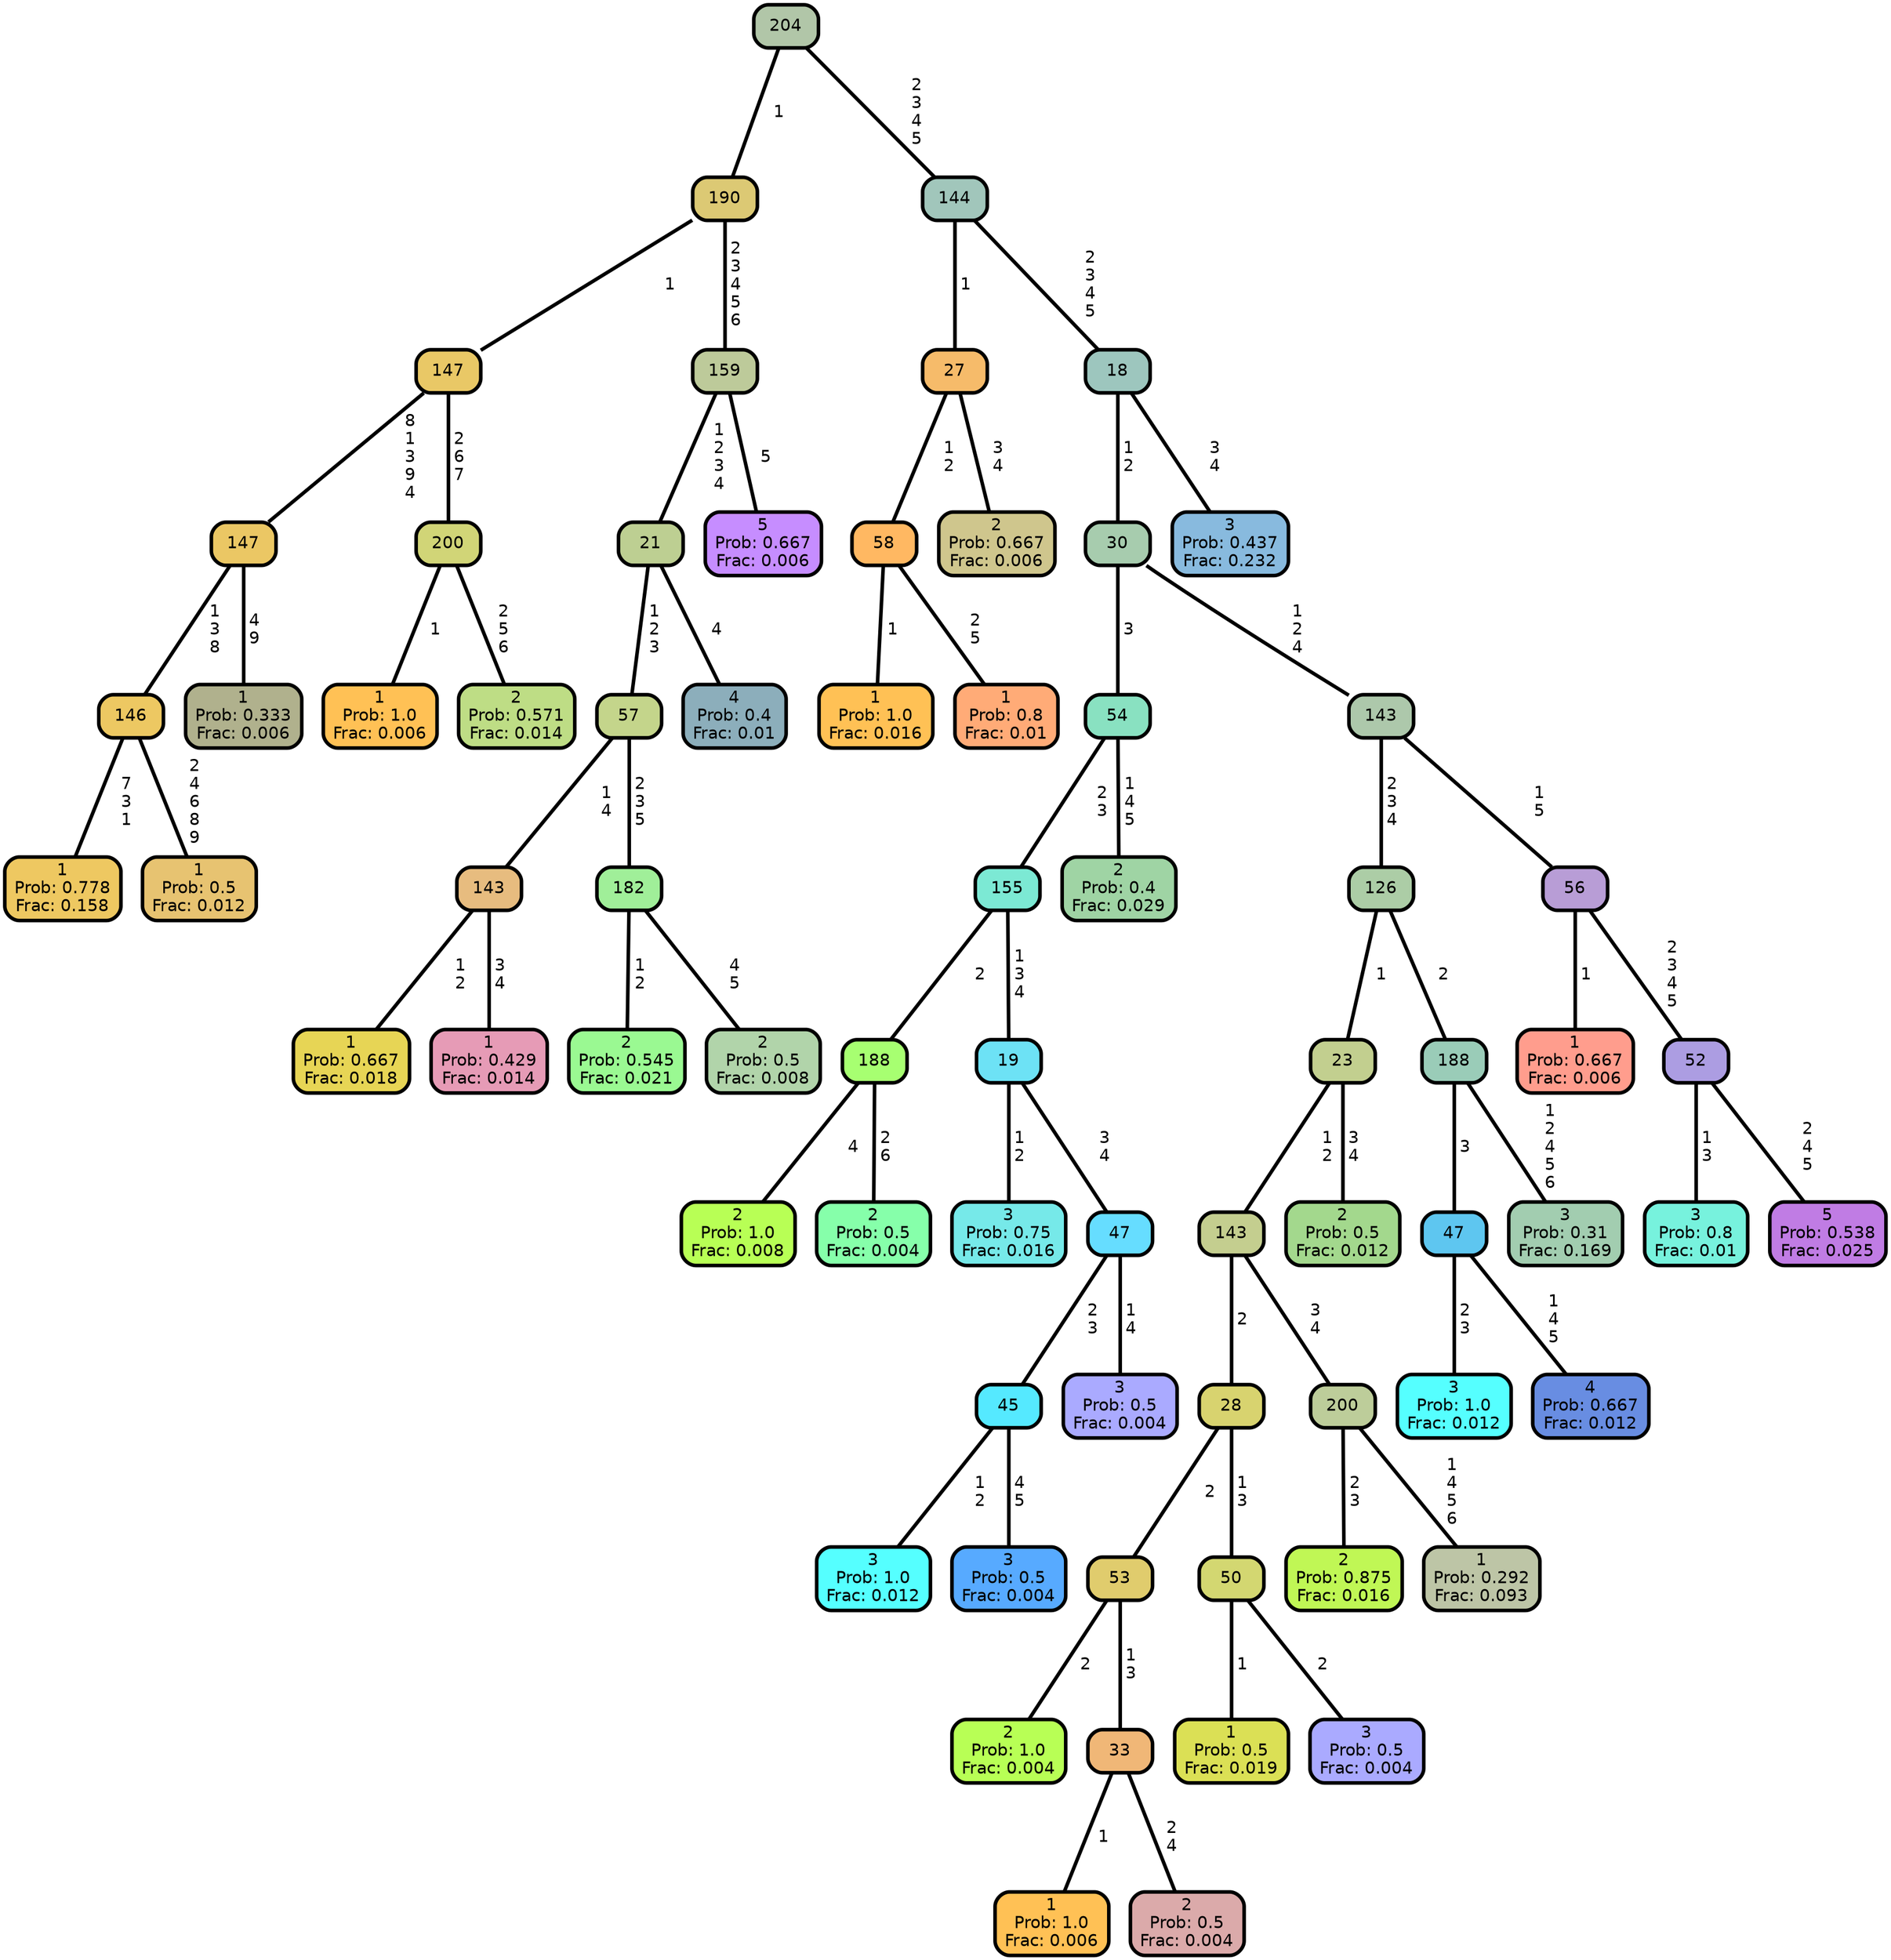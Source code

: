 graph Tree {
node [shape=box, style="filled, rounded",color="black",penwidth="3",fontcolor="black",                 fontname=helvetica] ;
graph [ranksep="0 equally", splines=straight,                 bgcolor=transparent, dpi=200] ;
edge [fontname=helvetica, color=black] ;
0 [label="1
Prob: 0.778
Frac: 0.158", fillcolor="#eec861"] ;
1 [label="146", fillcolor="#edc862"] ;
2 [label="1
Prob: 0.5
Frac: 0.012", fillcolor="#e7c371"] ;
3 [label="147", fillcolor="#ebc764"] ;
4 [label="1
Prob: 0.333
Frac: 0.006", fillcolor="#b0b18d"] ;
5 [label="147", fillcolor="#e9c866"] ;
6 [label="1
Prob: 1.0
Frac: 0.006", fillcolor="#ffc155"] ;
7 [label="200", fillcolor="#d1d577"] ;
8 [label="2
Prob: 0.571
Frac: 0.014", fillcolor="#bedd85"] ;
9 [label="190", fillcolor="#dcc974"] ;
10 [label="1
Prob: 0.667
Frac: 0.018", fillcolor="#e7d555"] ;
11 [label="143", fillcolor="#e7bc7f"] ;
12 [label="1
Prob: 0.429
Frac: 0.014", fillcolor="#e69bb6"] ;
13 [label="57", fillcolor="#c4d58b"] ;
14 [label="2
Prob: 0.545
Frac: 0.021", fillcolor="#9af992"] ;
15 [label="182", fillcolor="#a0ef99"] ;
16 [label="2
Prob: 0.5
Frac: 0.008", fillcolor="#b1d4aa"] ;
17 [label="21", fillcolor="#bdcf92"] ;
18 [label="4
Prob: 0.4
Frac: 0.01", fillcolor="#8caebb"] ;
19 [label="159", fillcolor="#bdca9a"] ;
20 [label="5
Prob: 0.667
Frac: 0.006", fillcolor="#c68dff"] ;
21 [label="204", fillcolor="#b1c6a8"] ;
22 [label="1
Prob: 1.0
Frac: 0.016", fillcolor="#ffc155"] ;
23 [label="58", fillcolor="#ffb862"] ;
24 [label="1
Prob: 0.8
Frac: 0.01", fillcolor="#ffab77"] ;
25 [label="27", fillcolor="#f6bb6a"] ;
26 [label="2
Prob: 0.667
Frac: 0.006", fillcolor="#cfc68d"] ;
27 [label="144", fillcolor="#a1c6bb"] ;
28 [label="2
Prob: 1.0
Frac: 0.008", fillcolor="#b8ff55"] ;
29 [label="188", fillcolor="#a7ff71"] ;
30 [label="2
Prob: 0.5
Frac: 0.004", fillcolor="#86ffaa"] ;
31 [label="155", fillcolor="#7ce9d4"] ;
32 [label="3
Prob: 0.75
Frac: 0.016", fillcolor="#76e9e9"] ;
33 [label="19", fillcolor="#6de2f5"] ;
34 [label="3
Prob: 1.0
Frac: 0.012", fillcolor="#55ffff"] ;
35 [label="45", fillcolor="#55e9ff"] ;
36 [label="3
Prob: 0.5
Frac: 0.004", fillcolor="#57aaff"] ;
37 [label="47", fillcolor="#66ddff"] ;
38 [label="3
Prob: 0.5
Frac: 0.004", fillcolor="#aaaaff"] ;
39 [label="54", fillcolor="#89e1c1"] ;
40 [label="2
Prob: 0.4
Frac: 0.029", fillcolor="#9fd4a4"] ;
41 [label="30", fillcolor="#a7ccae"] ;
42 [label="2
Prob: 1.0
Frac: 0.004", fillcolor="#b8ff55"] ;
43 [label="53", fillcolor="#e0cc6d"] ;
44 [label="1
Prob: 1.0
Frac: 0.006", fillcolor="#ffc155"] ;
45 [label="33", fillcolor="#f0b777"] ;
46 [label="2
Prob: 0.5
Frac: 0.004", fillcolor="#dbaaaa"] ;
47 [label="28", fillcolor="#d8d36f"] ;
48 [label="1
Prob: 0.5
Frac: 0.019", fillcolor="#dbe055"] ;
49 [label="50", fillcolor="#d3d771"] ;
50 [label="3
Prob: 0.5
Frac: 0.004", fillcolor="#aaaaff"] ;
51 [label="143", fillcolor="#c4ce8f"] ;
52 [label="2
Prob: 0.875
Frac: 0.016", fillcolor="#c0f755"] ;
53 [label="200", fillcolor="#bdcd9a"] ;
54 [label="1
Prob: 0.292
Frac: 0.093", fillcolor="#bdc5a6"] ;
55 [label="23", fillcolor="#c2cf8f"] ;
56 [label="2
Prob: 0.5
Frac: 0.012", fillcolor="#a3d88d"] ;
57 [label="126", fillcolor="#accda6"] ;
58 [label="3
Prob: 1.0
Frac: 0.012", fillcolor="#55ffff"] ;
59 [label="47", fillcolor="#5ec6f0"] ;
60 [label="4
Prob: 0.667
Frac: 0.012", fillcolor="#688de2"] ;
61 [label="188", fillcolor="#9accb8"] ;
62 [label="3
Prob: 0.31
Frac: 0.169", fillcolor="#a2cdb0"] ;
63 [label="143", fillcolor="#adc8ab"] ;
64 [label="1
Prob: 0.667
Frac: 0.006", fillcolor="#ff9d8d"] ;
65 [label="56", fillcolor="#b89dd6"] ;
66 [label="3
Prob: 0.8
Frac: 0.01", fillcolor="#77f2dd"] ;
67 [label="52", fillcolor="#ac9de2"] ;
68 [label="5
Prob: 0.538
Frac: 0.025", fillcolor="#c07ce4"] ;
69 [label="18", fillcolor="#9dc6be"] ;
70 [label="3
Prob: 0.437
Frac: 0.232", fillcolor="#88bade"] ;
1 -- 0 [label=" 7\n 3\n 1",penwidth=3] ;
1 -- 2 [label=" 2\n 4\n 6\n 8\n 9",penwidth=3] ;
3 -- 1 [label=" 1\n 3\n 8",penwidth=3] ;
3 -- 4 [label=" 4\n 9",penwidth=3] ;
5 -- 3 [label=" 8\n 1\n 3\n 9\n 4",penwidth=3] ;
5 -- 7 [label=" 2\n 6\n 7",penwidth=3] ;
7 -- 6 [label=" 1",penwidth=3] ;
7 -- 8 [label=" 2\n 5\n 6",penwidth=3] ;
9 -- 5 [label=" 1",penwidth=3] ;
9 -- 19 [label=" 2\n 3\n 4\n 5\n 6",penwidth=3] ;
11 -- 10 [label=" 1\n 2",penwidth=3] ;
11 -- 12 [label=" 3\n 4",penwidth=3] ;
13 -- 11 [label=" 1\n 4",penwidth=3] ;
13 -- 15 [label=" 2\n 3\n 5",penwidth=3] ;
15 -- 14 [label=" 1\n 2",penwidth=3] ;
15 -- 16 [label=" 4\n 5",penwidth=3] ;
17 -- 13 [label=" 1\n 2\n 3",penwidth=3] ;
17 -- 18 [label=" 4",penwidth=3] ;
19 -- 17 [label=" 1\n 2\n 3\n 4",penwidth=3] ;
19 -- 20 [label=" 5",penwidth=3] ;
21 -- 9 [label=" 1",penwidth=3] ;
21 -- 27 [label=" 2\n 3\n 4\n 5",penwidth=3] ;
23 -- 22 [label=" 1",penwidth=3] ;
23 -- 24 [label=" 2\n 5",penwidth=3] ;
25 -- 23 [label=" 1\n 2",penwidth=3] ;
25 -- 26 [label=" 3\n 4",penwidth=3] ;
27 -- 25 [label=" 1",penwidth=3] ;
27 -- 69 [label=" 2\n 3\n 4\n 5",penwidth=3] ;
29 -- 28 [label=" 4",penwidth=3] ;
29 -- 30 [label=" 2\n 6",penwidth=3] ;
31 -- 29 [label=" 2",penwidth=3] ;
31 -- 33 [label=" 1\n 3\n 4",penwidth=3] ;
33 -- 32 [label=" 1\n 2",penwidth=3] ;
33 -- 37 [label=" 3\n 4",penwidth=3] ;
35 -- 34 [label=" 1\n 2",penwidth=3] ;
35 -- 36 [label=" 4\n 5",penwidth=3] ;
37 -- 35 [label=" 2\n 3",penwidth=3] ;
37 -- 38 [label=" 1\n 4",penwidth=3] ;
39 -- 31 [label=" 2\n 3",penwidth=3] ;
39 -- 40 [label=" 1\n 4\n 5",penwidth=3] ;
41 -- 39 [label=" 3",penwidth=3] ;
41 -- 63 [label=" 1\n 2\n 4",penwidth=3] ;
43 -- 42 [label=" 2",penwidth=3] ;
43 -- 45 [label=" 1\n 3",penwidth=3] ;
45 -- 44 [label=" 1",penwidth=3] ;
45 -- 46 [label=" 2\n 4",penwidth=3] ;
47 -- 43 [label=" 2",penwidth=3] ;
47 -- 49 [label=" 1\n 3",penwidth=3] ;
49 -- 48 [label=" 1",penwidth=3] ;
49 -- 50 [label=" 2",penwidth=3] ;
51 -- 47 [label=" 2",penwidth=3] ;
51 -- 53 [label=" 3\n 4",penwidth=3] ;
53 -- 52 [label=" 2\n 3",penwidth=3] ;
53 -- 54 [label=" 1\n 4\n 5\n 6",penwidth=3] ;
55 -- 51 [label=" 1\n 2",penwidth=3] ;
55 -- 56 [label=" 3\n 4",penwidth=3] ;
57 -- 55 [label=" 1",penwidth=3] ;
57 -- 61 [label=" 2",penwidth=3] ;
59 -- 58 [label=" 2\n 3",penwidth=3] ;
59 -- 60 [label=" 1\n 4\n 5",penwidth=3] ;
61 -- 59 [label=" 3",penwidth=3] ;
61 -- 62 [label=" 1\n 2\n 4\n 5\n 6",penwidth=3] ;
63 -- 57 [label=" 2\n 3\n 4",penwidth=3] ;
63 -- 65 [label=" 1\n 5",penwidth=3] ;
65 -- 64 [label=" 1",penwidth=3] ;
65 -- 67 [label=" 2\n 3\n 4\n 5",penwidth=3] ;
67 -- 66 [label=" 1\n 3",penwidth=3] ;
67 -- 68 [label=" 2\n 4\n 5",penwidth=3] ;
69 -- 41 [label=" 1\n 2",penwidth=3] ;
69 -- 70 [label=" 3\n 4",penwidth=3] ;
{rank = same;}}